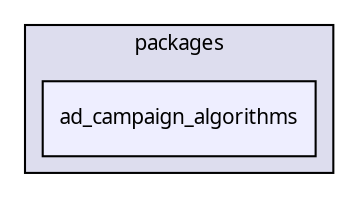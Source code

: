 digraph "packages/ad/packages/ad_campaign/packages/ad_campaign_algorithms/" {
  compound=true
  node [ fontsize="10", fontname="FreeSans.ttf"];
  edge [ labelfontsize="10", labelfontname="FreeSans.ttf"];
  subgraph clusterdir_9ac40cd1f0b9e5e6493c293eb817ce65 {
    graph [ bgcolor="#ddddee", pencolor="black", label="packages" fontname="FreeSans.ttf", fontsize="10", URL="dir_9ac40cd1f0b9e5e6493c293eb817ce65.html"]
  dir_03cac799884ccc312a76bb5ac5e39e85 [shape=box, label="ad_campaign_algorithms", style="filled", fillcolor="#eeeeff", pencolor="black", URL="dir_03cac799884ccc312a76bb5ac5e39e85.html"];
  }
}
